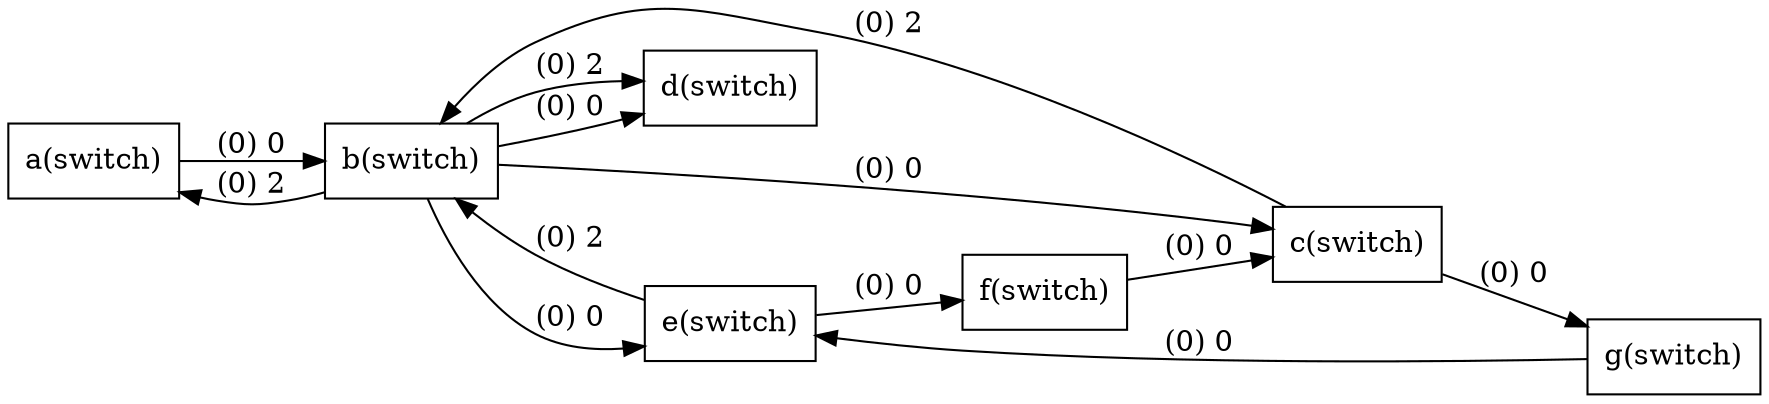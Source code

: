 digraph G{
rankdir=LR;
node [shape=record];

a [label="a(switch)"];
b [label="b(switch)"];
a->b[label="(0) 0"];
b [label="b(switch)"];
c [label="c(switch)"];
b->c[label="(0) 0"];
b [label="b(switch)"];
d [label="d(switch)"];
b->d[label="(0) 0"];
b [label="b(switch)"];
e [label="e(switch)"];
b->e[label="(0) 0"];
e [label="e(switch)"];
f [label="f(switch)"];
e->f[label="(0) 0"];
f [label="f(switch)"];
c [label="c(switch)"];
f->c[label="(0) 0"];
c [label="c(switch)"];
g [label="g(switch)"];
c->g[label="(0) 0"];
g [label="g(switch)"];
e [label="e(switch)"];
g->e[label="(0) 0"];
b [label="b(switch)"];
a [label="a(switch)"];
b->a[label="(0) 2"];
c [label="c(switch)"];
b [label="b(switch)"];
c->b[label="(0) 2"];
b [label="b(switch)"];
d [label="d(switch)"];
b->d[label="(0) 2"];
e [label="e(switch)"];
b [label="b(switch)"];
e->b[label="(0) 2"];

}